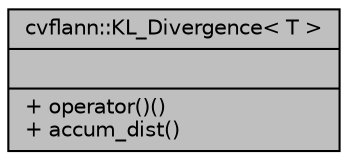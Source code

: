 digraph "cvflann::KL_Divergence&lt; T &gt;"
{
 // LATEX_PDF_SIZE
  edge [fontname="Helvetica",fontsize="10",labelfontname="Helvetica",labelfontsize="10"];
  node [fontname="Helvetica",fontsize="10",shape=record];
  Node1 [label="{cvflann::KL_Divergence\< T \>\n||+ operator()()\l+ accum_dist()\l}",height=0.2,width=0.4,color="black", fillcolor="grey75", style="filled", fontcolor="black",tooltip=" "];
}
